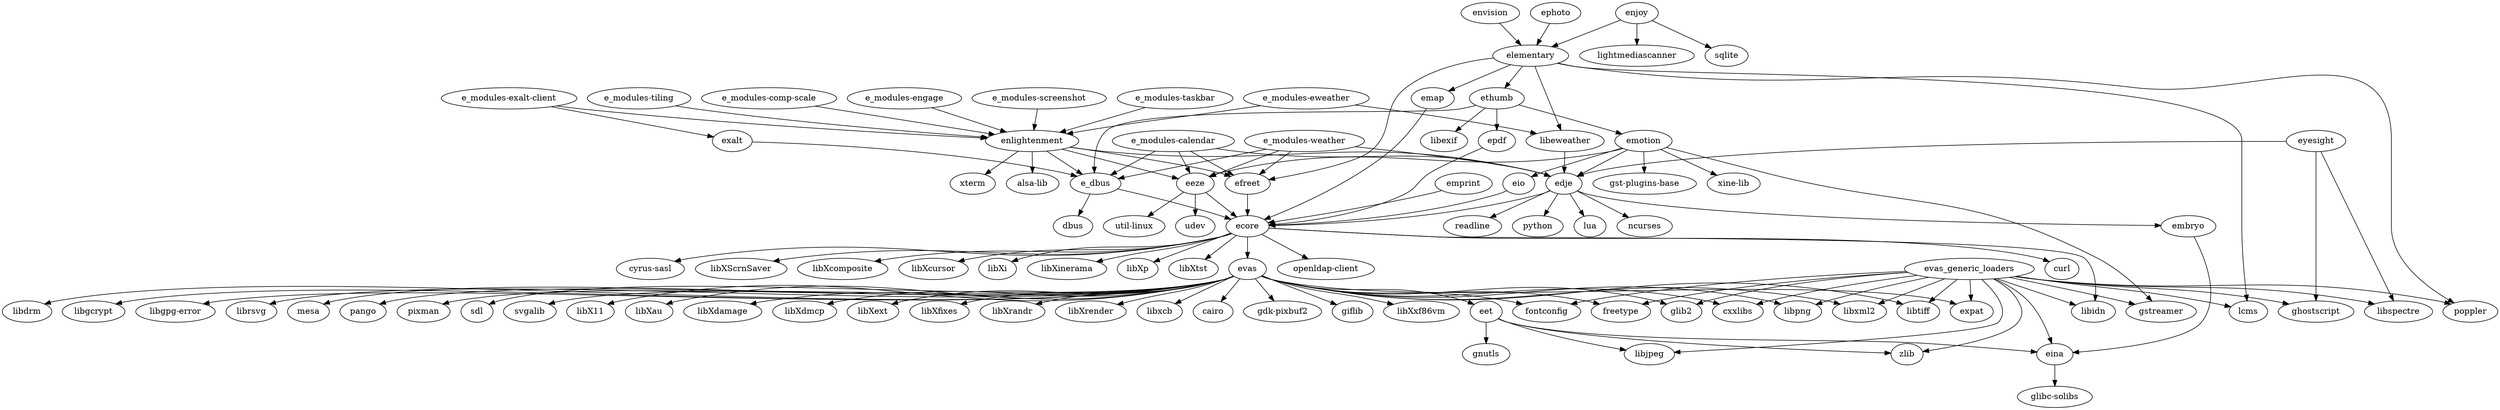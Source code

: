 digraph G {
	e_dbus -> dbus;
	e_dbus -> ecore;
	ecore -> evas;
	ecore -> curl;
	ecore -> "cyrus-sasl";
	ecore -> libXScrnSaver;
	ecore -> libXcomposite;
	ecore -> libXcursor;
	ecore -> libXi;
	ecore -> libXinerama;
	ecore -> libXp;
	ecore -> libXtst;
	ecore -> libidn;
	ecore -> "openldap-client";
	eet -> eina;
	eet -> gnutls;
	eet -> libjpeg;
	eet -> zlib;
	eina -> "glibc-solibs";
	evas -> eet;
	evas -> expat;
	evas -> fontconfig;
	evas -> freetype;
	evas -> glib2;
	evas -> libX11;
	evas -> libXau;
	evas -> libXdamage;
	evas -> libXdmcp;
	evas -> libXext;
	evas -> libXfixes;
	evas -> libXrandr;
	evas -> libXrender;
	evas -> libxcb;
	evas -> cxxlibs;
	evas -> libpng;
	evas -> libxml2;
	evas -> cairo;
	evas -> "gdk-pixbuf2";
	evas -> giflib;
	evas -> libXxf86vm;
	evas -> libdrm;
	evas -> libgcrypt;
	evas -> "libgpg-error";
	evas -> librsvg;
	evas -> libtiff;
	evas -> mesa;
	evas -> pango;
	evas -> pixman;
	evas -> sdl;
	evas -> svgalib;
	"e_modules-calendar" -> e_dbus;
	"e_modules-calendar" -> edje;
	"e_modules-calendar" -> eeze;
	"e_modules-calendar" -> efreet;
	edje -> ecore;
	edje -> embryo;
	edje -> lua;
	edje -> ncurses;
	edje -> readline;
	edje -> python;
	eeze -> ecore;
	eeze -> udev;
	eeze -> "util-linux";
	efreet -> ecore;
	embryo -> eina;
	"e_modules-comp-scale" -> enlightenment;
	enlightenment -> e_dbus;
	enlightenment -> edje;
	enlightenment -> eeze;
	enlightenment -> efreet;
	enlightenment -> "alsa-lib";
	enlightenment -> xterm;
	"e_modules-engage" -> enlightenment;
	"e_modules-eweather" -> enlightenment;
	"e_modules-eweather" -> libeweather;
	libeweather -> edje;
	"e_modules-exalt-client" -> enlightenment;
	"e_modules-exalt-client" -> exalt;
	exalt -> e_dbus;
	"e_modules-screenshot" -> enlightenment;
	"e_modules-taskbar" -> enlightenment;
	"e_modules-tiling" -> enlightenment;
	"e_modules-weather" -> e_dbus;
	"e_modules-weather" -> edje;
	"e_modules-weather" -> eeze;
	"e_modules-weather" -> efreet;
	eio -> ecore;
	elementary -> efreet;
	elementary -> libeweather;
	elementary -> emap;
	elementary -> ethumb;
	elementary -> lcms;
	elementary -> poppler;
	emap -> ecore;
	emotion -> edje;
	emotion -> eeze;
	emotion -> eio;
	emotion -> "gst-plugins-base";
	emotion -> gstreamer;
	emotion -> "xine-lib";
	epdf -> ecore;
	ethumb -> e_dbus;
	ethumb -> emotion;
	ethumb -> epdf;
	ethumb -> libexif;
	emprint -> ecore;
	enjoy -> elementary;
	enjoy -> lightmediascanner;
	enjoy -> sqlite;
	envision -> elementary;
	ephoto -> elementary;
	evas_generic_loaders -> eina;
	evas_generic_loaders -> expat;
	evas_generic_loaders -> fontconfig;
	evas_generic_loaders -> freetype;
	evas_generic_loaders -> glib2;
	evas_generic_loaders -> libjpeg;
	evas_generic_loaders -> zlib;
	evas_generic_loaders -> libidn;
	evas_generic_loaders -> cxxlibs;
	evas_generic_loaders -> lcms;
	evas_generic_loaders -> libpng;
	evas_generic_loaders -> libxml2;
	evas_generic_loaders -> poppler;
	evas_generic_loaders -> gstreamer;
	evas_generic_loaders -> libtiff;
	evas_generic_loaders -> ghostscript;
	evas_generic_loaders -> libspectre;
	eyesight -> edje;
	eyesight -> ghostscript;
	eyesight -> libspectre;
}

